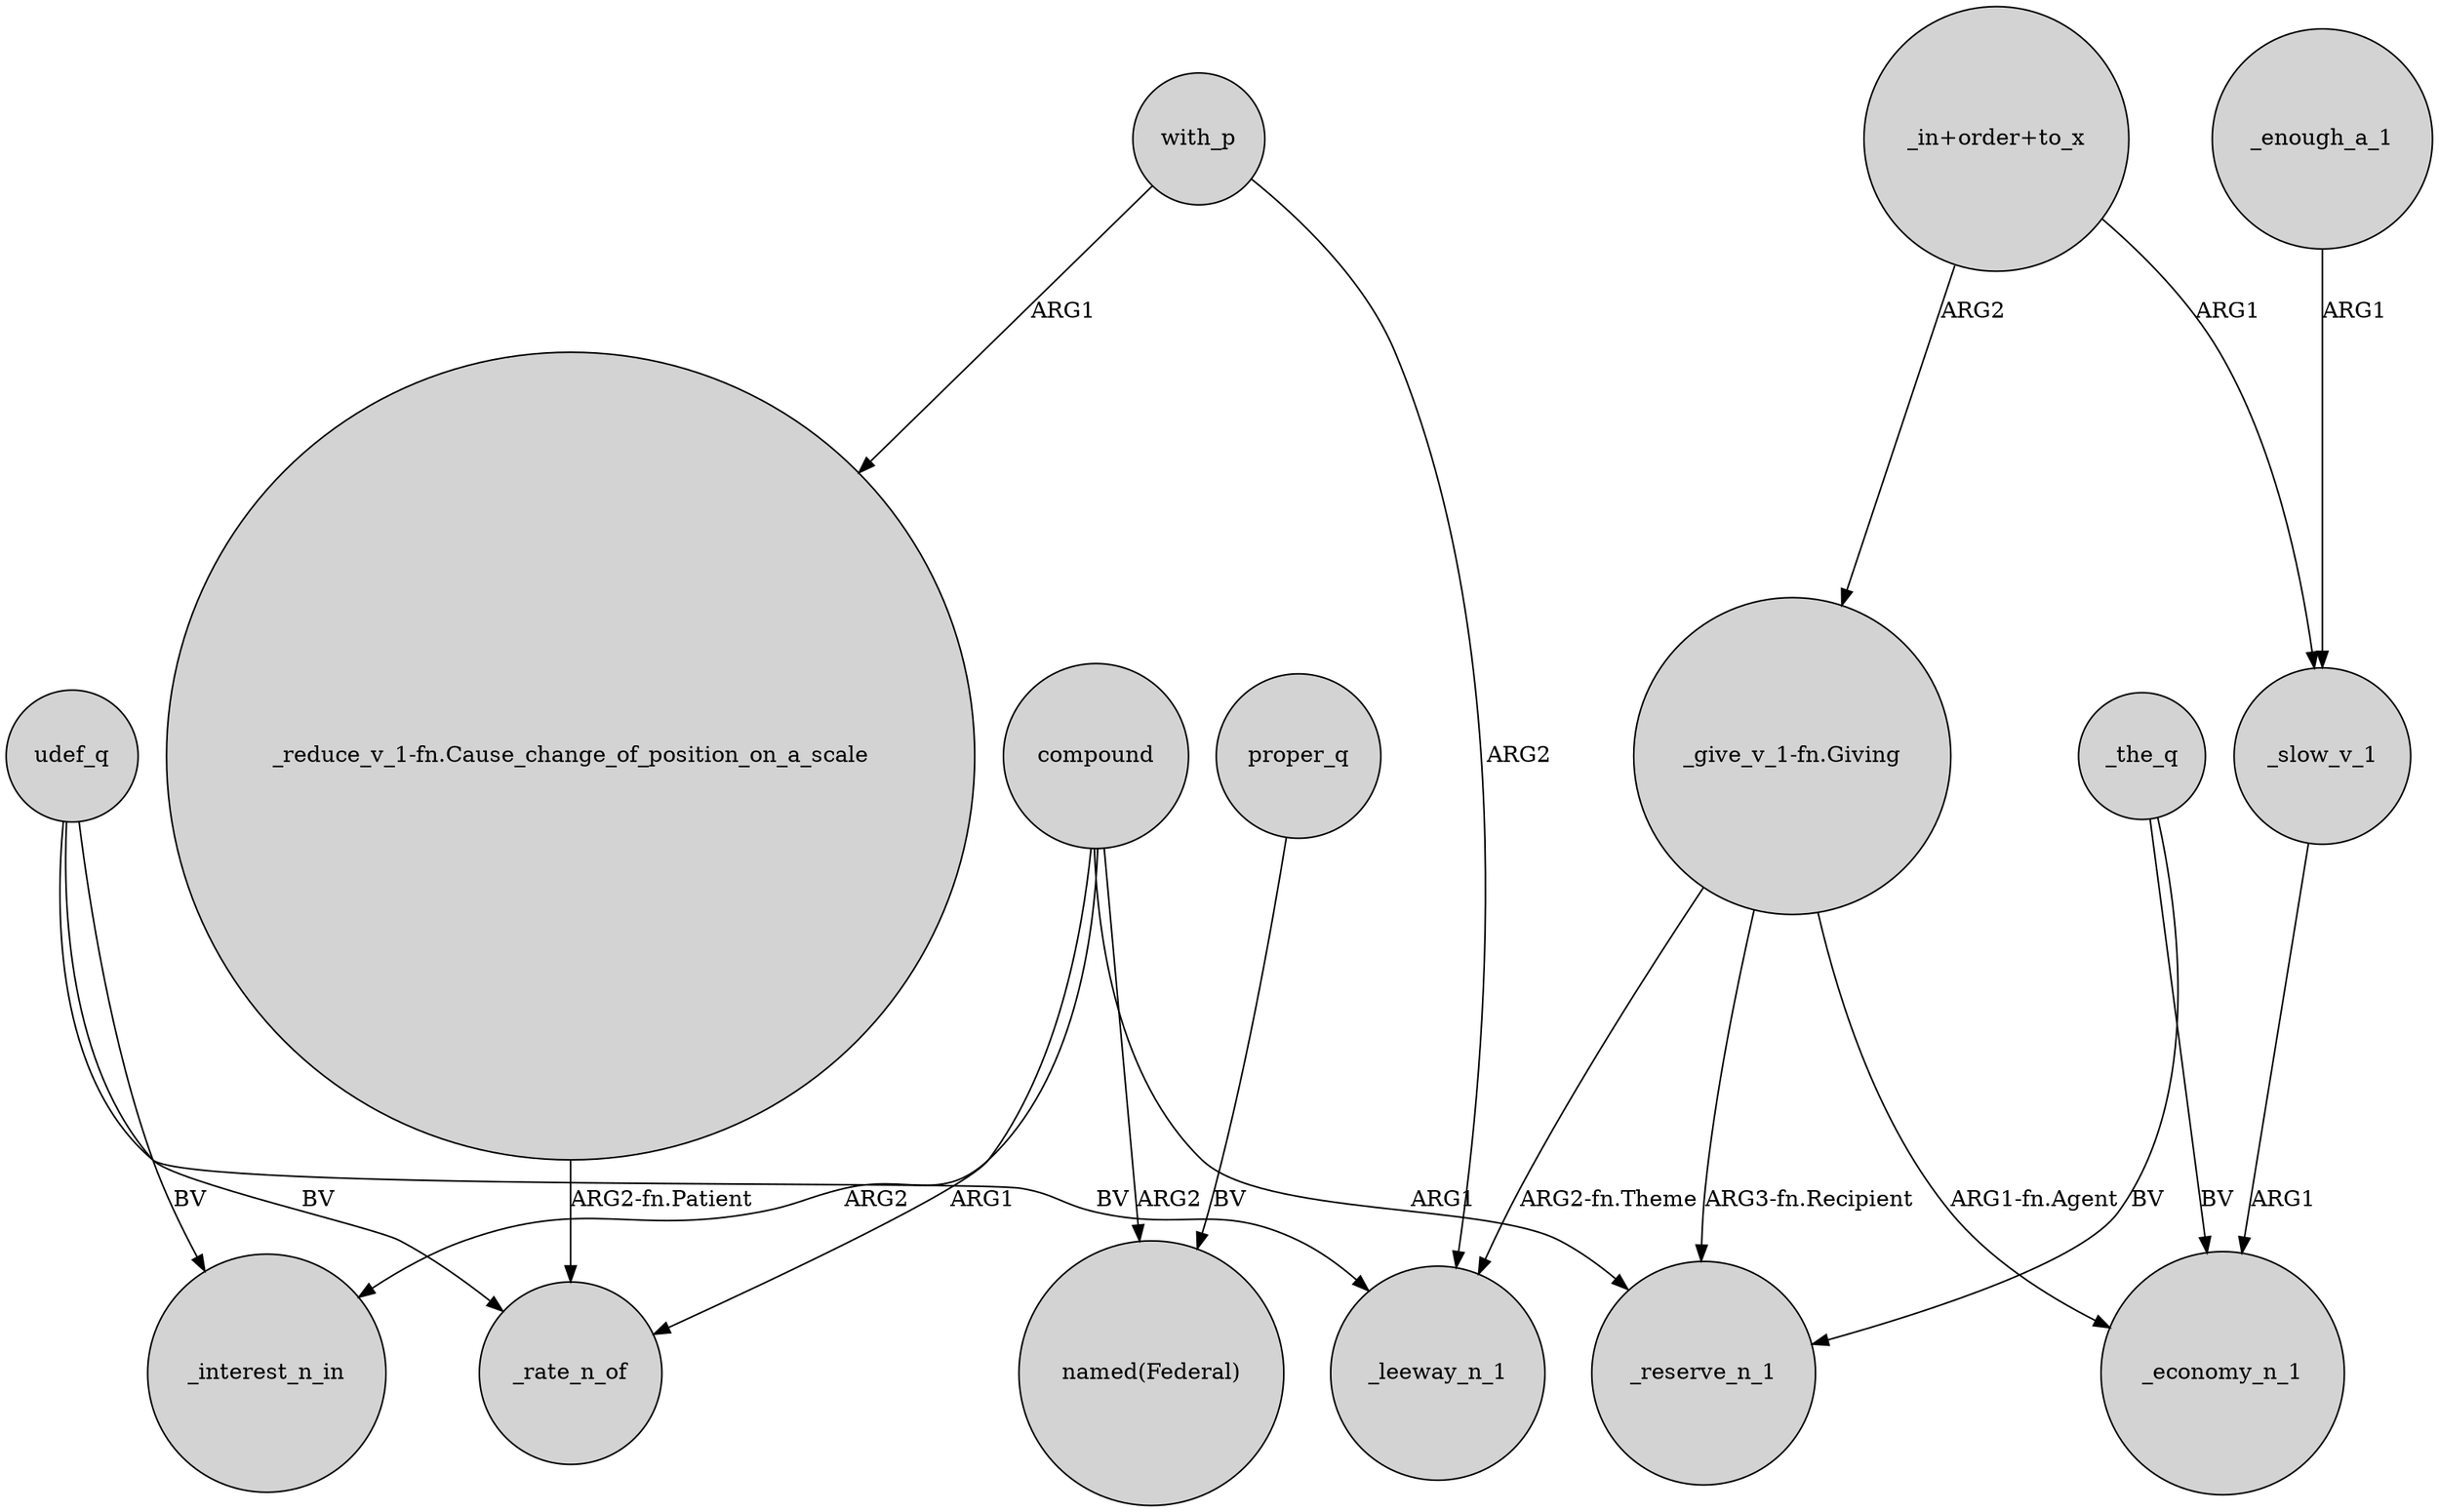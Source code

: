 digraph {
	node [shape=circle style=filled]
	_the_q -> _reserve_n_1 [label=BV]
	"_give_v_1-fn.Giving" -> _leeway_n_1 [label="ARG2-fn.Theme"]
	compound -> _rate_n_of [label=ARG1]
	_the_q -> _economy_n_1 [label=BV]
	udef_q -> _rate_n_of [label=BV]
	"_reduce_v_1-fn.Cause_change_of_position_on_a_scale" -> _rate_n_of [label="ARG2-fn.Patient"]
	udef_q -> _interest_n_in [label=BV]
	compound -> _interest_n_in [label=ARG2]
	compound -> _reserve_n_1 [label=ARG1]
	"_give_v_1-fn.Giving" -> _economy_n_1 [label="ARG1-fn.Agent"]
	udef_q -> _leeway_n_1 [label=BV]
	with_p -> _leeway_n_1 [label=ARG2]
	_enough_a_1 -> _slow_v_1 [label=ARG1]
	"_give_v_1-fn.Giving" -> _reserve_n_1 [label="ARG3-fn.Recipient"]
	proper_q -> "named(Federal)" [label=BV]
	"_in+order+to_x" -> "_give_v_1-fn.Giving" [label=ARG2]
	"_in+order+to_x" -> _slow_v_1 [label=ARG1]
	compound -> "named(Federal)" [label=ARG2]
	with_p -> "_reduce_v_1-fn.Cause_change_of_position_on_a_scale" [label=ARG1]
	_slow_v_1 -> _economy_n_1 [label=ARG1]
}
